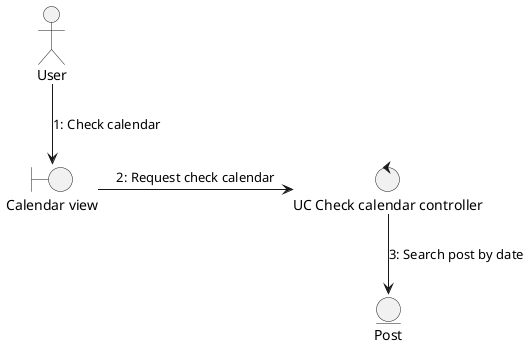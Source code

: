@startuml Consultar Calendario
actor User as User

boundary "Calendar view" as view
control "UC Check calendar controller" as controller
entity Post as P
User --> view : "1: Check calendar"
view-r->controller : "2: Request check calendar"
controller-->P : "3: Search post by date"
@enduml